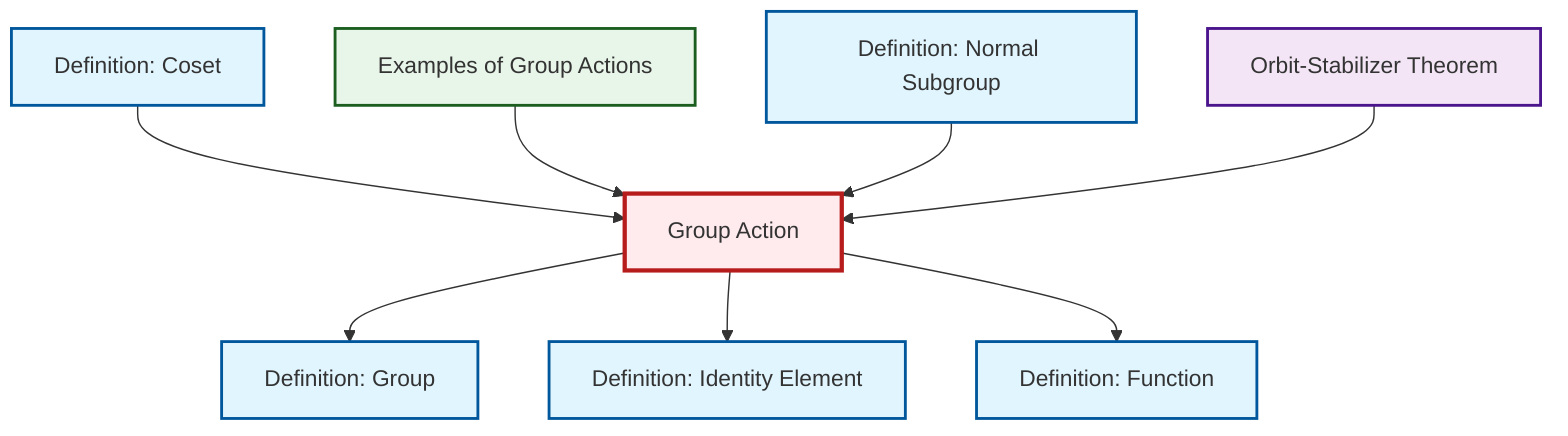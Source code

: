 graph TD
    classDef definition fill:#e1f5fe,stroke:#01579b,stroke-width:2px
    classDef theorem fill:#f3e5f5,stroke:#4a148c,stroke-width:2px
    classDef axiom fill:#fff3e0,stroke:#e65100,stroke-width:2px
    classDef example fill:#e8f5e9,stroke:#1b5e20,stroke-width:2px
    classDef current fill:#ffebee,stroke:#b71c1c,stroke-width:3px
    def-coset["Definition: Coset"]:::definition
    def-identity-element["Definition: Identity Element"]:::definition
    ex-group-action-examples["Examples of Group Actions"]:::example
    def-function["Definition: Function"]:::definition
    def-group["Definition: Group"]:::definition
    thm-orbit-stabilizer["Orbit-Stabilizer Theorem"]:::theorem
    def-normal-subgroup["Definition: Normal Subgroup"]:::definition
    def-group-action["Group Action"]:::definition
    def-group-action --> def-group
    def-coset --> def-group-action
    ex-group-action-examples --> def-group-action
    def-normal-subgroup --> def-group-action
    def-group-action --> def-identity-element
    def-group-action --> def-function
    thm-orbit-stabilizer --> def-group-action
    class def-group-action current